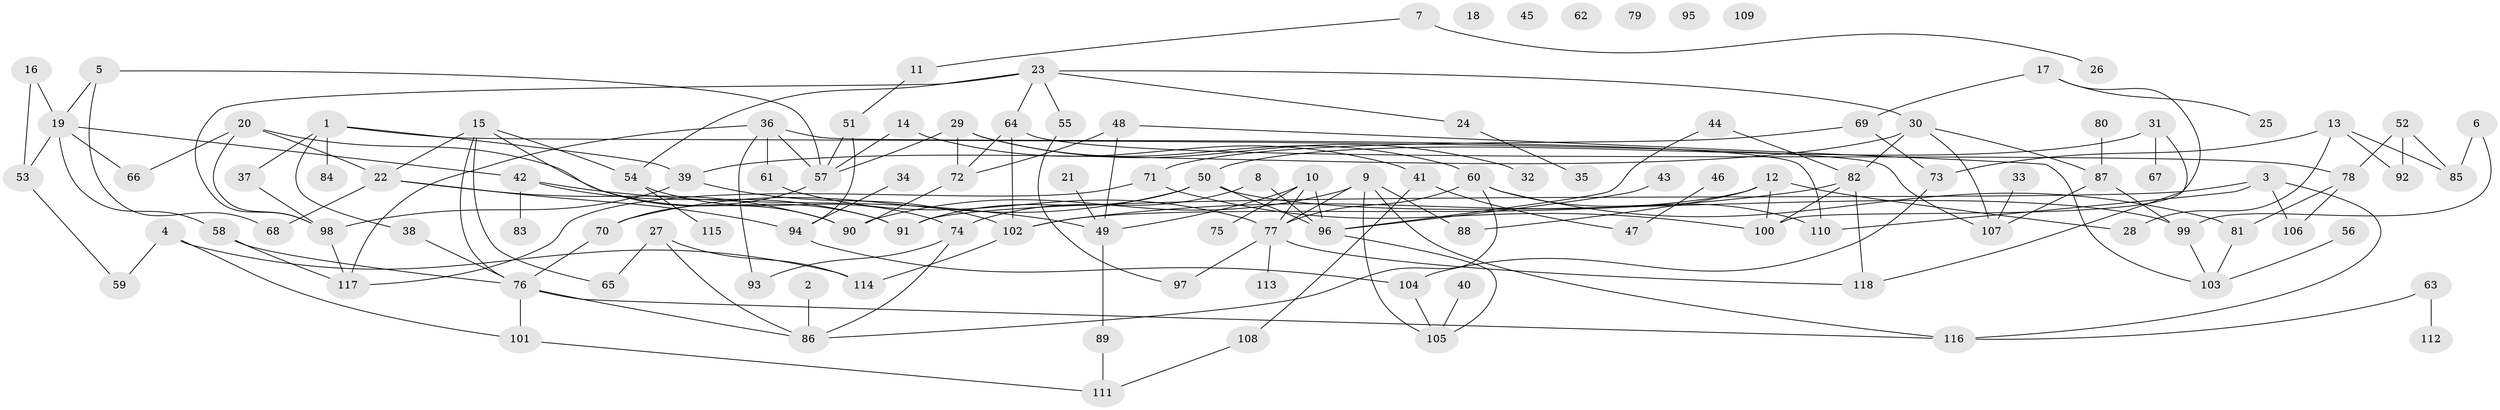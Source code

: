 // Generated by graph-tools (version 1.1) at 2025/25/03/09/25 03:25:19]
// undirected, 118 vertices, 170 edges
graph export_dot {
graph [start="1"]
  node [color=gray90,style=filled];
  1;
  2;
  3;
  4;
  5;
  6;
  7;
  8;
  9;
  10;
  11;
  12;
  13;
  14;
  15;
  16;
  17;
  18;
  19;
  20;
  21;
  22;
  23;
  24;
  25;
  26;
  27;
  28;
  29;
  30;
  31;
  32;
  33;
  34;
  35;
  36;
  37;
  38;
  39;
  40;
  41;
  42;
  43;
  44;
  45;
  46;
  47;
  48;
  49;
  50;
  51;
  52;
  53;
  54;
  55;
  56;
  57;
  58;
  59;
  60;
  61;
  62;
  63;
  64;
  65;
  66;
  67;
  68;
  69;
  70;
  71;
  72;
  73;
  74;
  75;
  76;
  77;
  78;
  79;
  80;
  81;
  82;
  83;
  84;
  85;
  86;
  87;
  88;
  89;
  90;
  91;
  92;
  93;
  94;
  95;
  96;
  97;
  98;
  99;
  100;
  101;
  102;
  103;
  104;
  105;
  106;
  107;
  108;
  109;
  110;
  111;
  112;
  113;
  114;
  115;
  116;
  117;
  118;
  1 -- 37;
  1 -- 38;
  1 -- 39;
  1 -- 84;
  1 -- 107;
  2 -- 86;
  3 -- 91;
  3 -- 106;
  3 -- 110;
  3 -- 116;
  4 -- 59;
  4 -- 101;
  4 -- 114;
  5 -- 19;
  5 -- 57;
  5 -- 68;
  6 -- 85;
  6 -- 99;
  7 -- 11;
  7 -- 26;
  8 -- 74;
  8 -- 96;
  9 -- 77;
  9 -- 88;
  9 -- 90;
  9 -- 105;
  9 -- 116;
  10 -- 49;
  10 -- 75;
  10 -- 77;
  10 -- 96;
  11 -- 51;
  12 -- 28;
  12 -- 88;
  12 -- 100;
  12 -- 102;
  13 -- 28;
  13 -- 73;
  13 -- 85;
  13 -- 92;
  14 -- 41;
  14 -- 57;
  15 -- 22;
  15 -- 54;
  15 -- 65;
  15 -- 76;
  15 -- 90;
  16 -- 19;
  16 -- 53;
  17 -- 25;
  17 -- 69;
  17 -- 100;
  19 -- 42;
  19 -- 53;
  19 -- 58;
  19 -- 66;
  20 -- 22;
  20 -- 66;
  20 -- 91;
  20 -- 98;
  21 -- 49;
  22 -- 68;
  22 -- 90;
  22 -- 94;
  23 -- 24;
  23 -- 30;
  23 -- 54;
  23 -- 55;
  23 -- 64;
  23 -- 98;
  24 -- 35;
  27 -- 65;
  27 -- 86;
  27 -- 114;
  29 -- 32;
  29 -- 57;
  29 -- 60;
  29 -- 72;
  30 -- 39;
  30 -- 82;
  30 -- 87;
  30 -- 107;
  31 -- 50;
  31 -- 67;
  31 -- 118;
  33 -- 107;
  34 -- 94;
  36 -- 57;
  36 -- 61;
  36 -- 93;
  36 -- 110;
  36 -- 117;
  37 -- 98;
  38 -- 76;
  39 -- 98;
  39 -- 102;
  40 -- 105;
  41 -- 47;
  41 -- 108;
  42 -- 49;
  42 -- 83;
  42 -- 91;
  43 -- 96;
  44 -- 82;
  44 -- 96;
  46 -- 47;
  48 -- 49;
  48 -- 72;
  48 -- 103;
  49 -- 89;
  50 -- 70;
  50 -- 91;
  50 -- 96;
  50 -- 99;
  51 -- 57;
  51 -- 94;
  52 -- 78;
  52 -- 85;
  52 -- 92;
  53 -- 59;
  54 -- 74;
  54 -- 115;
  55 -- 97;
  56 -- 103;
  57 -- 70;
  58 -- 76;
  58 -- 117;
  60 -- 77;
  60 -- 81;
  60 -- 86;
  60 -- 110;
  61 -- 77;
  63 -- 112;
  63 -- 116;
  64 -- 72;
  64 -- 78;
  64 -- 102;
  69 -- 71;
  69 -- 73;
  70 -- 76;
  71 -- 100;
  71 -- 117;
  72 -- 90;
  73 -- 104;
  74 -- 86;
  74 -- 93;
  76 -- 86;
  76 -- 101;
  76 -- 116;
  77 -- 97;
  77 -- 113;
  77 -- 118;
  78 -- 81;
  78 -- 106;
  80 -- 87;
  81 -- 103;
  82 -- 100;
  82 -- 102;
  82 -- 118;
  87 -- 99;
  87 -- 107;
  89 -- 111;
  94 -- 104;
  96 -- 105;
  98 -- 117;
  99 -- 103;
  101 -- 111;
  102 -- 114;
  104 -- 105;
  108 -- 111;
}
